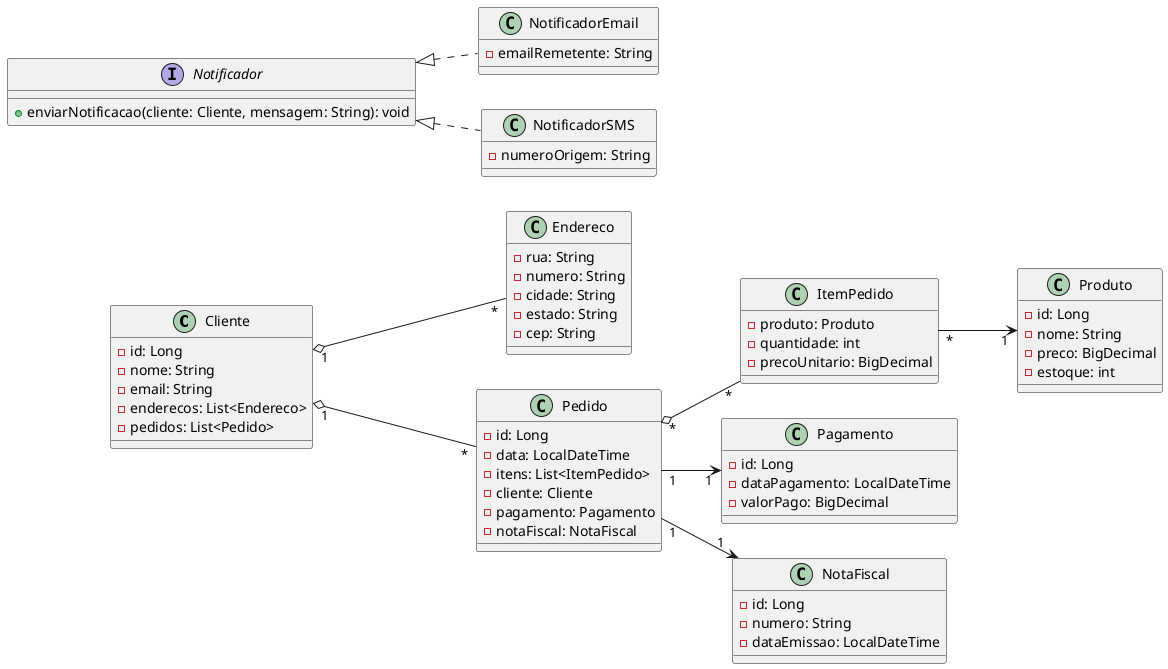 @startuml loja-virtual

left to right direction

class Cliente {
  - id: Long
  - nome: String
  - email: String
  - enderecos: List<Endereco>
  - pedidos: List<Pedido>
}

class Endereco {
  - rua: String
  - numero: String
  - cidade: String
  - estado: String
  - cep: String
}

class Produto {
  - id: Long
  - nome: String
  - preco: BigDecimal
  - estoque: int
}

class Pedido {
  - id: Long
  - data: LocalDateTime
  - itens: List<ItemPedido>
  - cliente: Cliente
  - pagamento: Pagamento
  - notaFiscal: NotaFiscal
}

class ItemPedido {
  - produto: Produto
  - quantidade: int
  - precoUnitario: BigDecimal
}

class Pagamento {
  - id: Long
  - dataPagamento: LocalDateTime
  - valorPago: BigDecimal
}

class NotaFiscal {
  - id: Long
  - numero: String
  - dataEmissao: LocalDateTime
}

interface Notificador {
  + enviarNotificacao(cliente: Cliente, mensagem: String): void
}

class NotificadorEmail {
  - emailRemetente: String
}

class NotificadorSMS {
  - numeroOrigem: String
}

' Relacionamentos
Cliente "1" o-- "*" Endereco
Cliente "1" o-- "*" Pedido
Pedido "*" o-- "*" ItemPedido
ItemPedido "*" --> "1" Produto
Pedido "1" --> "1" Pagamento
Pedido "1" --> "1" NotaFiscal

Notificador <|.. NotificadorEmail
Notificador <|.. NotificadorSMS
@enduml
